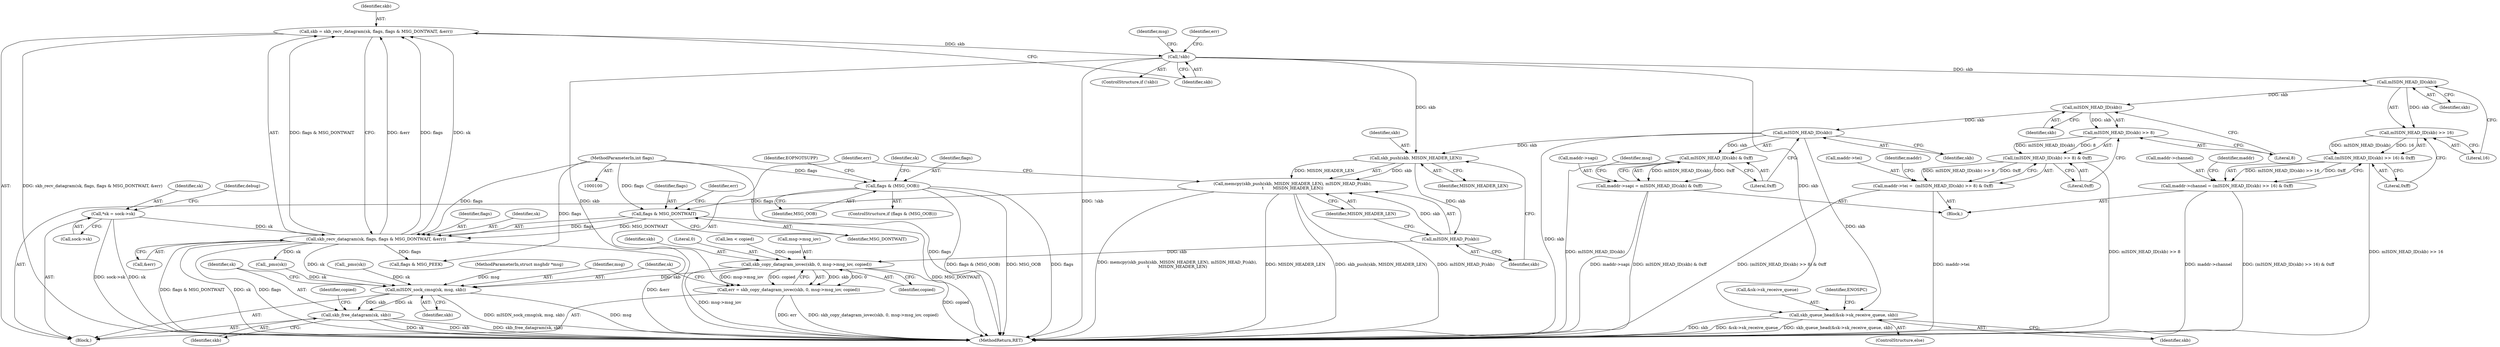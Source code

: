 digraph "0_linux_f3d3342602f8bcbf37d7c46641cb9bca7618eb1c_1@API" {
"1000136" [label="(Call,skb = skb_recv_datagram(sk, flags, flags & MSG_DONTWAIT, &err))"];
"1000138" [label="(Call,skb_recv_datagram(sk, flags, flags & MSG_DONTWAIT, &err))"];
"1000109" [label="(Call,*sk = sock->sk)"];
"1000141" [label="(Call,flags & MSG_DONTWAIT)"];
"1000122" [label="(Call,flags & (MSG_OOB))"];
"1000105" [label="(MethodParameterIn,int flags)"];
"1000147" [label="(Call,!skb)"];
"1000196" [label="(Call,mISDN_HEAD_ID(skb))"];
"1000195" [label="(Call,mISDN_HEAD_ID(skb) >> 16)"];
"1000194" [label="(Call,(mISDN_HEAD_ID(skb) >> 16) & 0xff)"];
"1000190" [label="(Call,maddr->channel = (mISDN_HEAD_ID(skb) >> 16) & 0xff)"];
"1000206" [label="(Call,mISDN_HEAD_ID(skb))"];
"1000205" [label="(Call,mISDN_HEAD_ID(skb) >> 8)"];
"1000204" [label="(Call,(mISDN_HEAD_ID(skb) >> 8) & 0xff)"];
"1000200" [label="(Call,maddr->tei =  (mISDN_HEAD_ID(skb) >> 8) & 0xff)"];
"1000215" [label="(Call,mISDN_HEAD_ID(skb))"];
"1000214" [label="(Call,mISDN_HEAD_ID(skb) & 0xff)"];
"1000210" [label="(Call,maddr->sapi = mISDN_HEAD_ID(skb) & 0xff)"];
"1000285" [label="(Call,skb_queue_head(&sk->sk_receive_queue, skb))"];
"1000295" [label="(Call,skb_push(skb, MISDN_HEADER_LEN))"];
"1000294" [label="(Call,memcpy(skb_push(skb, MISDN_HEADER_LEN), mISDN_HEAD_P(skb),\n\t       MISDN_HEADER_LEN))"];
"1000298" [label="(Call,mISDN_HEAD_P(skb))"];
"1000303" [label="(Call,skb_copy_datagram_iovec(skb, 0, msg->msg_iov, copied))"];
"1000301" [label="(Call,err = skb_copy_datagram_iovec(skb, 0, msg->msg_iov, copied))"];
"1000310" [label="(Call,mISDN_sock_cmsg(sk, msg, skb))"];
"1000314" [label="(Call,skb_free_datagram(sk, skb))"];
"1000141" [label="(Call,flags & MSG_DONTWAIT)"];
"1000202" [label="(Identifier,maddr)"];
"1000295" [label="(Call,skb_push(skb, MISDN_HEADER_LEN))"];
"1000302" [label="(Identifier,err)"];
"1000300" [label="(Identifier,MISDN_HEADER_LEN)"];
"1000194" [label="(Call,(mISDN_HEAD_ID(skb) >> 16) & 0xff)"];
"1000212" [label="(Identifier,maddr)"];
"1000210" [label="(Call,maddr->sapi = mISDN_HEAD_ID(skb) & 0xff)"];
"1000296" [label="(Identifier,skb)"];
"1000139" [label="(Identifier,sk)"];
"1000297" [label="(Identifier,MISDN_HEADER_LEN)"];
"1000200" [label="(Call,maddr->tei =  (mISDN_HEAD_ID(skb) >> 8) & 0xff)"];
"1000106" [label="(Block,)"];
"1000301" [label="(Call,err = skb_copy_datagram_iovec(skb, 0, msg->msg_iov, copied))"];
"1000138" [label="(Call,skb_recv_datagram(sk, flags, flags & MSG_DONTWAIT, &err))"];
"1000314" [label="(Call,skb_free_datagram(sk, skb))"];
"1000140" [label="(Identifier,flags)"];
"1000215" [label="(Call,mISDN_HEAD_ID(skb))"];
"1000103" [label="(MethodParameterIn,struct msghdr *msg)"];
"1000217" [label="(Literal,0xff)"];
"1000204" [label="(Call,(mISDN_HEAD_ID(skb) >> 8) & 0xff)"];
"1000137" [label="(Identifier,skb)"];
"1000124" [label="(Identifier,MSG_OOB)"];
"1000318" [label="(MethodReturn,RET)"];
"1000214" [label="(Call,mISDN_HEAD_ID(skb) & 0xff)"];
"1000258" [label="(Identifier,msg)"];
"1000147" [label="(Call,!skb)"];
"1000146" [label="(ControlStructure,if (!skb))"];
"1000198" [label="(Literal,16)"];
"1000306" [label="(Call,msg->msg_iov)"];
"1000122" [label="(Call,flags & (MSG_OOB))"];
"1000127" [label="(Identifier,EOPNOTSUPP)"];
"1000311" [label="(Identifier,sk)"];
"1000304" [label="(Identifier,skb)"];
"1000284" [label="(ControlStructure,else)"];
"1000143" [label="(Identifier,MSG_DONTWAIT)"];
"1000286" [label="(Call,&sk->sk_receive_queue)"];
"1000173" [label="(Call,_pms(sk))"];
"1000299" [label="(Identifier,skb)"];
"1000315" [label="(Identifier,sk)"];
"1000196" [label="(Call,mISDN_HEAD_ID(skb))"];
"1000290" [label="(Identifier,skb)"];
"1000309" [label="(Identifier,copied)"];
"1000144" [label="(Call,&err)"];
"1000150" [label="(Identifier,err)"];
"1000109" [label="(Call,*sk = sock->sk)"];
"1000316" [label="(Identifier,skb)"];
"1000305" [label="(Literal,0)"];
"1000153" [label="(Identifier,msg)"];
"1000303" [label="(Call,skb_copy_datagram_iovec(skb, 0, msg->msg_iov, copied))"];
"1000294" [label="(Call,memcpy(skb_push(skb, MISDN_HEADER_LEN), mISDN_HEAD_P(skb),\n\t       MISDN_HEADER_LEN))"];
"1000195" [label="(Call,mISDN_HEAD_ID(skb) >> 16)"];
"1000105" [label="(MethodParameterIn,int flags)"];
"1000131" [label="(Identifier,sk)"];
"1000148" [label="(Identifier,skb)"];
"1000123" [label="(Identifier,flags)"];
"1000298" [label="(Call,mISDN_HEAD_P(skb))"];
"1000271" [label="(Call,len < copied)"];
"1000111" [label="(Call,sock->sk)"];
"1000209" [label="(Literal,0xff)"];
"1000145" [label="(Identifier,err)"];
"1000206" [label="(Call,mISDN_HEAD_ID(skb))"];
"1000142" [label="(Identifier,flags)"];
"1000205" [label="(Call,mISDN_HEAD_ID(skb) >> 8)"];
"1000285" [label="(Call,skb_queue_head(&sk->sk_receive_queue, skb))"];
"1000207" [label="(Identifier,skb)"];
"1000312" [label="(Identifier,msg)"];
"1000250" [label="(Call,_pms(sk))"];
"1000121" [label="(ControlStructure,if (flags & (MSG_OOB)))"];
"1000201" [label="(Call,maddr->tei)"];
"1000211" [label="(Call,maddr->sapi)"];
"1000208" [label="(Literal,8)"];
"1000317" [label="(Identifier,copied)"];
"1000197" [label="(Identifier,skb)"];
"1000189" [label="(Block,)"];
"1000276" [label="(Call,flags & MSG_PEEK)"];
"1000119" [label="(Identifier,debug)"];
"1000216" [label="(Identifier,skb)"];
"1000190" [label="(Call,maddr->channel = (mISDN_HEAD_ID(skb) >> 16) & 0xff)"];
"1000313" [label="(Identifier,skb)"];
"1000136" [label="(Call,skb = skb_recv_datagram(sk, flags, flags & MSG_DONTWAIT, &err))"];
"1000310" [label="(Call,mISDN_sock_cmsg(sk, msg, skb))"];
"1000191" [label="(Call,maddr->channel)"];
"1000293" [label="(Identifier,ENOSPC)"];
"1000199" [label="(Literal,0xff)"];
"1000110" [label="(Identifier,sk)"];
"1000136" -> "1000106"  [label="AST: "];
"1000136" -> "1000138"  [label="CFG: "];
"1000137" -> "1000136"  [label="AST: "];
"1000138" -> "1000136"  [label="AST: "];
"1000148" -> "1000136"  [label="CFG: "];
"1000136" -> "1000318"  [label="DDG: skb_recv_datagram(sk, flags, flags & MSG_DONTWAIT, &err)"];
"1000138" -> "1000136"  [label="DDG: sk"];
"1000138" -> "1000136"  [label="DDG: flags"];
"1000138" -> "1000136"  [label="DDG: flags & MSG_DONTWAIT"];
"1000138" -> "1000136"  [label="DDG: &err"];
"1000136" -> "1000147"  [label="DDG: skb"];
"1000138" -> "1000144"  [label="CFG: "];
"1000139" -> "1000138"  [label="AST: "];
"1000140" -> "1000138"  [label="AST: "];
"1000141" -> "1000138"  [label="AST: "];
"1000144" -> "1000138"  [label="AST: "];
"1000138" -> "1000318"  [label="DDG: flags & MSG_DONTWAIT"];
"1000138" -> "1000318"  [label="DDG: sk"];
"1000138" -> "1000318"  [label="DDG: flags"];
"1000138" -> "1000318"  [label="DDG: &err"];
"1000109" -> "1000138"  [label="DDG: sk"];
"1000141" -> "1000138"  [label="DDG: flags"];
"1000141" -> "1000138"  [label="DDG: MSG_DONTWAIT"];
"1000105" -> "1000138"  [label="DDG: flags"];
"1000138" -> "1000173"  [label="DDG: sk"];
"1000138" -> "1000276"  [label="DDG: flags"];
"1000138" -> "1000310"  [label="DDG: sk"];
"1000109" -> "1000106"  [label="AST: "];
"1000109" -> "1000111"  [label="CFG: "];
"1000110" -> "1000109"  [label="AST: "];
"1000111" -> "1000109"  [label="AST: "];
"1000119" -> "1000109"  [label="CFG: "];
"1000109" -> "1000318"  [label="DDG: sk"];
"1000109" -> "1000318"  [label="DDG: sock->sk"];
"1000141" -> "1000143"  [label="CFG: "];
"1000142" -> "1000141"  [label="AST: "];
"1000143" -> "1000141"  [label="AST: "];
"1000145" -> "1000141"  [label="CFG: "];
"1000141" -> "1000318"  [label="DDG: MSG_DONTWAIT"];
"1000122" -> "1000141"  [label="DDG: flags"];
"1000105" -> "1000141"  [label="DDG: flags"];
"1000122" -> "1000121"  [label="AST: "];
"1000122" -> "1000124"  [label="CFG: "];
"1000123" -> "1000122"  [label="AST: "];
"1000124" -> "1000122"  [label="AST: "];
"1000127" -> "1000122"  [label="CFG: "];
"1000131" -> "1000122"  [label="CFG: "];
"1000122" -> "1000318"  [label="DDG: flags"];
"1000122" -> "1000318"  [label="DDG: flags & (MSG_OOB)"];
"1000122" -> "1000318"  [label="DDG: MSG_OOB"];
"1000105" -> "1000122"  [label="DDG: flags"];
"1000105" -> "1000100"  [label="AST: "];
"1000105" -> "1000318"  [label="DDG: flags"];
"1000105" -> "1000276"  [label="DDG: flags"];
"1000147" -> "1000146"  [label="AST: "];
"1000147" -> "1000148"  [label="CFG: "];
"1000148" -> "1000147"  [label="AST: "];
"1000150" -> "1000147"  [label="CFG: "];
"1000153" -> "1000147"  [label="CFG: "];
"1000147" -> "1000318"  [label="DDG: skb"];
"1000147" -> "1000318"  [label="DDG: !skb"];
"1000147" -> "1000196"  [label="DDG: skb"];
"1000147" -> "1000285"  [label="DDG: skb"];
"1000147" -> "1000295"  [label="DDG: skb"];
"1000196" -> "1000195"  [label="AST: "];
"1000196" -> "1000197"  [label="CFG: "];
"1000197" -> "1000196"  [label="AST: "];
"1000198" -> "1000196"  [label="CFG: "];
"1000196" -> "1000195"  [label="DDG: skb"];
"1000196" -> "1000206"  [label="DDG: skb"];
"1000195" -> "1000194"  [label="AST: "];
"1000195" -> "1000198"  [label="CFG: "];
"1000198" -> "1000195"  [label="AST: "];
"1000199" -> "1000195"  [label="CFG: "];
"1000195" -> "1000194"  [label="DDG: mISDN_HEAD_ID(skb)"];
"1000195" -> "1000194"  [label="DDG: 16"];
"1000194" -> "1000190"  [label="AST: "];
"1000194" -> "1000199"  [label="CFG: "];
"1000199" -> "1000194"  [label="AST: "];
"1000190" -> "1000194"  [label="CFG: "];
"1000194" -> "1000318"  [label="DDG: mISDN_HEAD_ID(skb) >> 16"];
"1000194" -> "1000190"  [label="DDG: mISDN_HEAD_ID(skb) >> 16"];
"1000194" -> "1000190"  [label="DDG: 0xff"];
"1000190" -> "1000189"  [label="AST: "];
"1000191" -> "1000190"  [label="AST: "];
"1000202" -> "1000190"  [label="CFG: "];
"1000190" -> "1000318"  [label="DDG: (mISDN_HEAD_ID(skb) >> 16) & 0xff"];
"1000190" -> "1000318"  [label="DDG: maddr->channel"];
"1000206" -> "1000205"  [label="AST: "];
"1000206" -> "1000207"  [label="CFG: "];
"1000207" -> "1000206"  [label="AST: "];
"1000208" -> "1000206"  [label="CFG: "];
"1000206" -> "1000205"  [label="DDG: skb"];
"1000206" -> "1000215"  [label="DDG: skb"];
"1000205" -> "1000204"  [label="AST: "];
"1000205" -> "1000208"  [label="CFG: "];
"1000208" -> "1000205"  [label="AST: "];
"1000209" -> "1000205"  [label="CFG: "];
"1000205" -> "1000204"  [label="DDG: mISDN_HEAD_ID(skb)"];
"1000205" -> "1000204"  [label="DDG: 8"];
"1000204" -> "1000200"  [label="AST: "];
"1000204" -> "1000209"  [label="CFG: "];
"1000209" -> "1000204"  [label="AST: "];
"1000200" -> "1000204"  [label="CFG: "];
"1000204" -> "1000318"  [label="DDG: mISDN_HEAD_ID(skb) >> 8"];
"1000204" -> "1000200"  [label="DDG: mISDN_HEAD_ID(skb) >> 8"];
"1000204" -> "1000200"  [label="DDG: 0xff"];
"1000200" -> "1000189"  [label="AST: "];
"1000201" -> "1000200"  [label="AST: "];
"1000212" -> "1000200"  [label="CFG: "];
"1000200" -> "1000318"  [label="DDG: maddr->tei"];
"1000200" -> "1000318"  [label="DDG: (mISDN_HEAD_ID(skb) >> 8) & 0xff"];
"1000215" -> "1000214"  [label="AST: "];
"1000215" -> "1000216"  [label="CFG: "];
"1000216" -> "1000215"  [label="AST: "];
"1000217" -> "1000215"  [label="CFG: "];
"1000215" -> "1000318"  [label="DDG: skb"];
"1000215" -> "1000214"  [label="DDG: skb"];
"1000215" -> "1000285"  [label="DDG: skb"];
"1000215" -> "1000295"  [label="DDG: skb"];
"1000214" -> "1000210"  [label="AST: "];
"1000214" -> "1000217"  [label="CFG: "];
"1000217" -> "1000214"  [label="AST: "];
"1000210" -> "1000214"  [label="CFG: "];
"1000214" -> "1000318"  [label="DDG: mISDN_HEAD_ID(skb)"];
"1000214" -> "1000210"  [label="DDG: mISDN_HEAD_ID(skb)"];
"1000214" -> "1000210"  [label="DDG: 0xff"];
"1000210" -> "1000189"  [label="AST: "];
"1000211" -> "1000210"  [label="AST: "];
"1000258" -> "1000210"  [label="CFG: "];
"1000210" -> "1000318"  [label="DDG: mISDN_HEAD_ID(skb) & 0xff"];
"1000210" -> "1000318"  [label="DDG: maddr->sapi"];
"1000285" -> "1000284"  [label="AST: "];
"1000285" -> "1000290"  [label="CFG: "];
"1000286" -> "1000285"  [label="AST: "];
"1000290" -> "1000285"  [label="AST: "];
"1000293" -> "1000285"  [label="CFG: "];
"1000285" -> "1000318"  [label="DDG: &sk->sk_receive_queue"];
"1000285" -> "1000318"  [label="DDG: skb_queue_head(&sk->sk_receive_queue, skb)"];
"1000285" -> "1000318"  [label="DDG: skb"];
"1000295" -> "1000294"  [label="AST: "];
"1000295" -> "1000297"  [label="CFG: "];
"1000296" -> "1000295"  [label="AST: "];
"1000297" -> "1000295"  [label="AST: "];
"1000299" -> "1000295"  [label="CFG: "];
"1000295" -> "1000294"  [label="DDG: skb"];
"1000295" -> "1000294"  [label="DDG: MISDN_HEADER_LEN"];
"1000295" -> "1000298"  [label="DDG: skb"];
"1000294" -> "1000106"  [label="AST: "];
"1000294" -> "1000300"  [label="CFG: "];
"1000298" -> "1000294"  [label="AST: "];
"1000300" -> "1000294"  [label="AST: "];
"1000302" -> "1000294"  [label="CFG: "];
"1000294" -> "1000318"  [label="DDG: mISDN_HEAD_P(skb)"];
"1000294" -> "1000318"  [label="DDG: memcpy(skb_push(skb, MISDN_HEADER_LEN), mISDN_HEAD_P(skb),\n\t       MISDN_HEADER_LEN)"];
"1000294" -> "1000318"  [label="DDG: MISDN_HEADER_LEN"];
"1000294" -> "1000318"  [label="DDG: skb_push(skb, MISDN_HEADER_LEN)"];
"1000298" -> "1000294"  [label="DDG: skb"];
"1000298" -> "1000299"  [label="CFG: "];
"1000299" -> "1000298"  [label="AST: "];
"1000300" -> "1000298"  [label="CFG: "];
"1000298" -> "1000303"  [label="DDG: skb"];
"1000303" -> "1000301"  [label="AST: "];
"1000303" -> "1000309"  [label="CFG: "];
"1000304" -> "1000303"  [label="AST: "];
"1000305" -> "1000303"  [label="AST: "];
"1000306" -> "1000303"  [label="AST: "];
"1000309" -> "1000303"  [label="AST: "];
"1000301" -> "1000303"  [label="CFG: "];
"1000303" -> "1000318"  [label="DDG: copied"];
"1000303" -> "1000318"  [label="DDG: msg->msg_iov"];
"1000303" -> "1000301"  [label="DDG: skb"];
"1000303" -> "1000301"  [label="DDG: 0"];
"1000303" -> "1000301"  [label="DDG: msg->msg_iov"];
"1000303" -> "1000301"  [label="DDG: copied"];
"1000271" -> "1000303"  [label="DDG: copied"];
"1000303" -> "1000310"  [label="DDG: skb"];
"1000301" -> "1000106"  [label="AST: "];
"1000302" -> "1000301"  [label="AST: "];
"1000311" -> "1000301"  [label="CFG: "];
"1000301" -> "1000318"  [label="DDG: skb_copy_datagram_iovec(skb, 0, msg->msg_iov, copied)"];
"1000301" -> "1000318"  [label="DDG: err"];
"1000310" -> "1000106"  [label="AST: "];
"1000310" -> "1000313"  [label="CFG: "];
"1000311" -> "1000310"  [label="AST: "];
"1000312" -> "1000310"  [label="AST: "];
"1000313" -> "1000310"  [label="AST: "];
"1000315" -> "1000310"  [label="CFG: "];
"1000310" -> "1000318"  [label="DDG: msg"];
"1000310" -> "1000318"  [label="DDG: mISDN_sock_cmsg(sk, msg, skb)"];
"1000250" -> "1000310"  [label="DDG: sk"];
"1000173" -> "1000310"  [label="DDG: sk"];
"1000103" -> "1000310"  [label="DDG: msg"];
"1000310" -> "1000314"  [label="DDG: sk"];
"1000310" -> "1000314"  [label="DDG: skb"];
"1000314" -> "1000106"  [label="AST: "];
"1000314" -> "1000316"  [label="CFG: "];
"1000315" -> "1000314"  [label="AST: "];
"1000316" -> "1000314"  [label="AST: "];
"1000317" -> "1000314"  [label="CFG: "];
"1000314" -> "1000318"  [label="DDG: sk"];
"1000314" -> "1000318"  [label="DDG: skb"];
"1000314" -> "1000318"  [label="DDG: skb_free_datagram(sk, skb)"];
}
